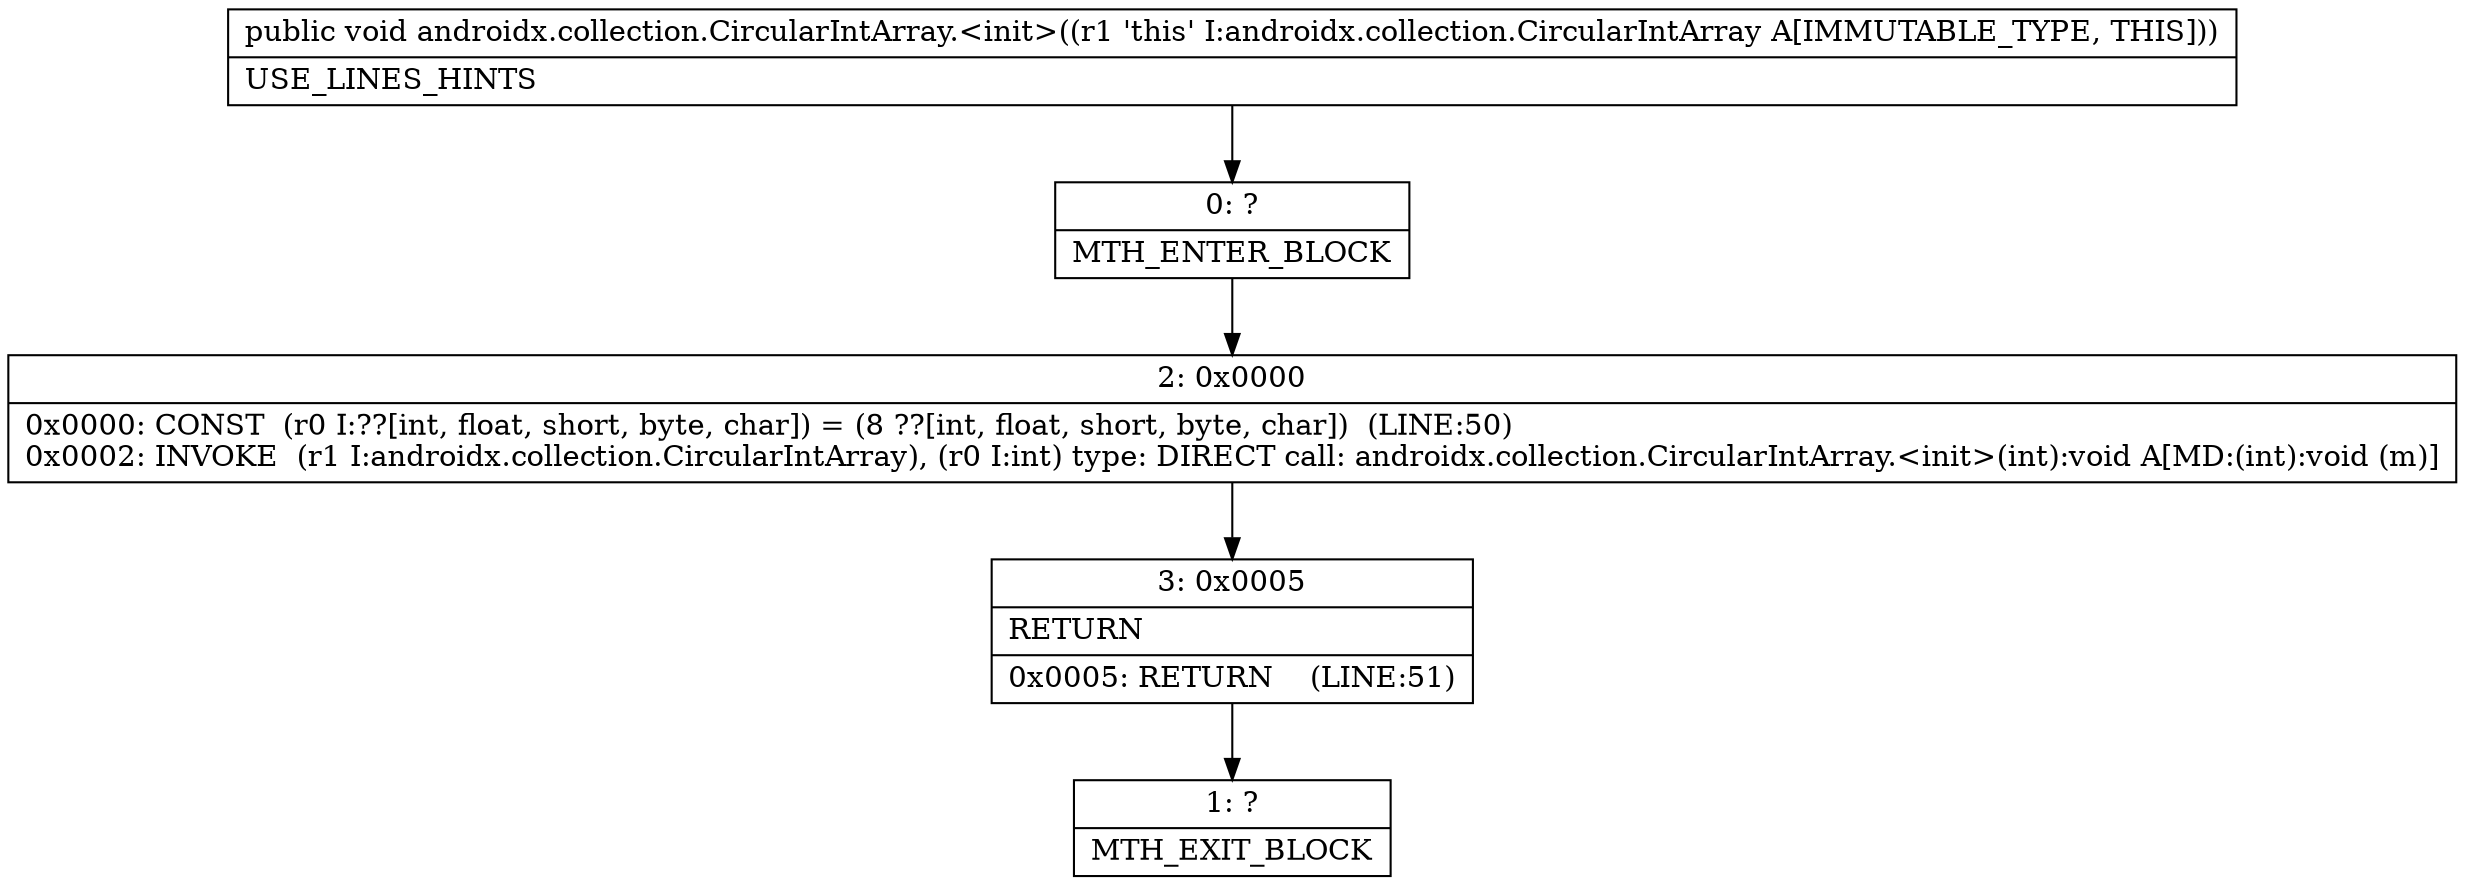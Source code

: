 digraph "CFG forandroidx.collection.CircularIntArray.\<init\>()V" {
Node_0 [shape=record,label="{0\:\ ?|MTH_ENTER_BLOCK\l}"];
Node_2 [shape=record,label="{2\:\ 0x0000|0x0000: CONST  (r0 I:??[int, float, short, byte, char]) = (8 ??[int, float, short, byte, char])  (LINE:50)\l0x0002: INVOKE  (r1 I:androidx.collection.CircularIntArray), (r0 I:int) type: DIRECT call: androidx.collection.CircularIntArray.\<init\>(int):void A[MD:(int):void (m)]\l}"];
Node_3 [shape=record,label="{3\:\ 0x0005|RETURN\l|0x0005: RETURN    (LINE:51)\l}"];
Node_1 [shape=record,label="{1\:\ ?|MTH_EXIT_BLOCK\l}"];
MethodNode[shape=record,label="{public void androidx.collection.CircularIntArray.\<init\>((r1 'this' I:androidx.collection.CircularIntArray A[IMMUTABLE_TYPE, THIS]))  | USE_LINES_HINTS\l}"];
MethodNode -> Node_0;Node_0 -> Node_2;
Node_2 -> Node_3;
Node_3 -> Node_1;
}

